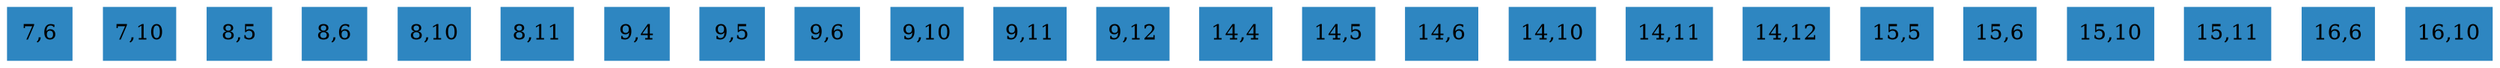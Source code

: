 digraph Pixeles{
graph[ranksep=0.2];
node[shape=box, width=0.6, heigth=0.6,fillcolor="white"color="white" style="filled"];
edge[style = bold];

struct7161871015761618710157[label="7,6",fillcolor="#2e86c1" pos = "312,-245!"];
struct746283472910462834729[label="7,10",fillcolor="#2e86c1" pos = "312,-385!"];
struct81942369865194236986[label="8,5",fillcolor="#2e86c1" pos = "351,-210!"];
struct8203143130262031431302[label="8,6",fillcolor="#2e86c1" pos = "351,-245!"];
struct81168562383101168562383[label="8,10",fillcolor="#2e86c1" pos = "351,-385!"];
struct81828201302111828201302[label="8,11",fillcolor="#2e86c1" pos = "351,-420!"];
struct9204572235342045722353[label="9,4",fillcolor="#2e86c1" pos = "390,-175!"];
struct97024389965702438996[label="9,5",fillcolor="#2e86c1" pos = "390,-210!"];
struct9152341990461523419904[label="9,6",fillcolor="#2e86c1" pos = "390,-245!"];
struct91996677532101996677532[label="9,10",fillcolor="#2e86c1" pos = "390,-385!"];
struct92006602043112006602043[label="9,11",fillcolor="#2e86c1" pos = "390,-420!"];
struct975376573012753765730[label="9,12",fillcolor="#2e86c1" pos = "390,-455!"];
struct144497465484449746548[label="14,4",fillcolor="#2e86c1" pos = "585,-175!"];
struct14204895300852048953008[label="14,5",fillcolor="#2e86c1" pos = "585,-210!"];
struct14160367392661603673926[label="14,6",fillcolor="#2e86c1" pos = "585,-245!"];
struct1452534458710525344587[label="14,10",fillcolor="#2e86c1" pos = "585,-385!"];
struct141908623331111908623331[label="14,11",fillcolor="#2e86c1" pos = "585,-420!"];
struct1426477936112264779361[label="14,12",fillcolor="#2e86c1" pos = "585,-455!"];
struct15162394648151623946481[label="15,5",fillcolor="#2e86c1" pos = "624,-210!"];
struct15213900234062139002340[label="15,6",fillcolor="#2e86c1" pos = "624,-245!"];
struct1535082898310350828983[label="15,10",fillcolor="#2e86c1" pos = "624,-385!"];
struct151524399733111524399733[label="15,11",fillcolor="#2e86c1" pos = "624,-420!"];
struct16163655811561636558115[label="16,6",fillcolor="#2e86c1" pos = "663,-245!"];
struct161792118083101792118083[label="16,10",fillcolor="#2e86c1" pos = "663,-385!"];}
